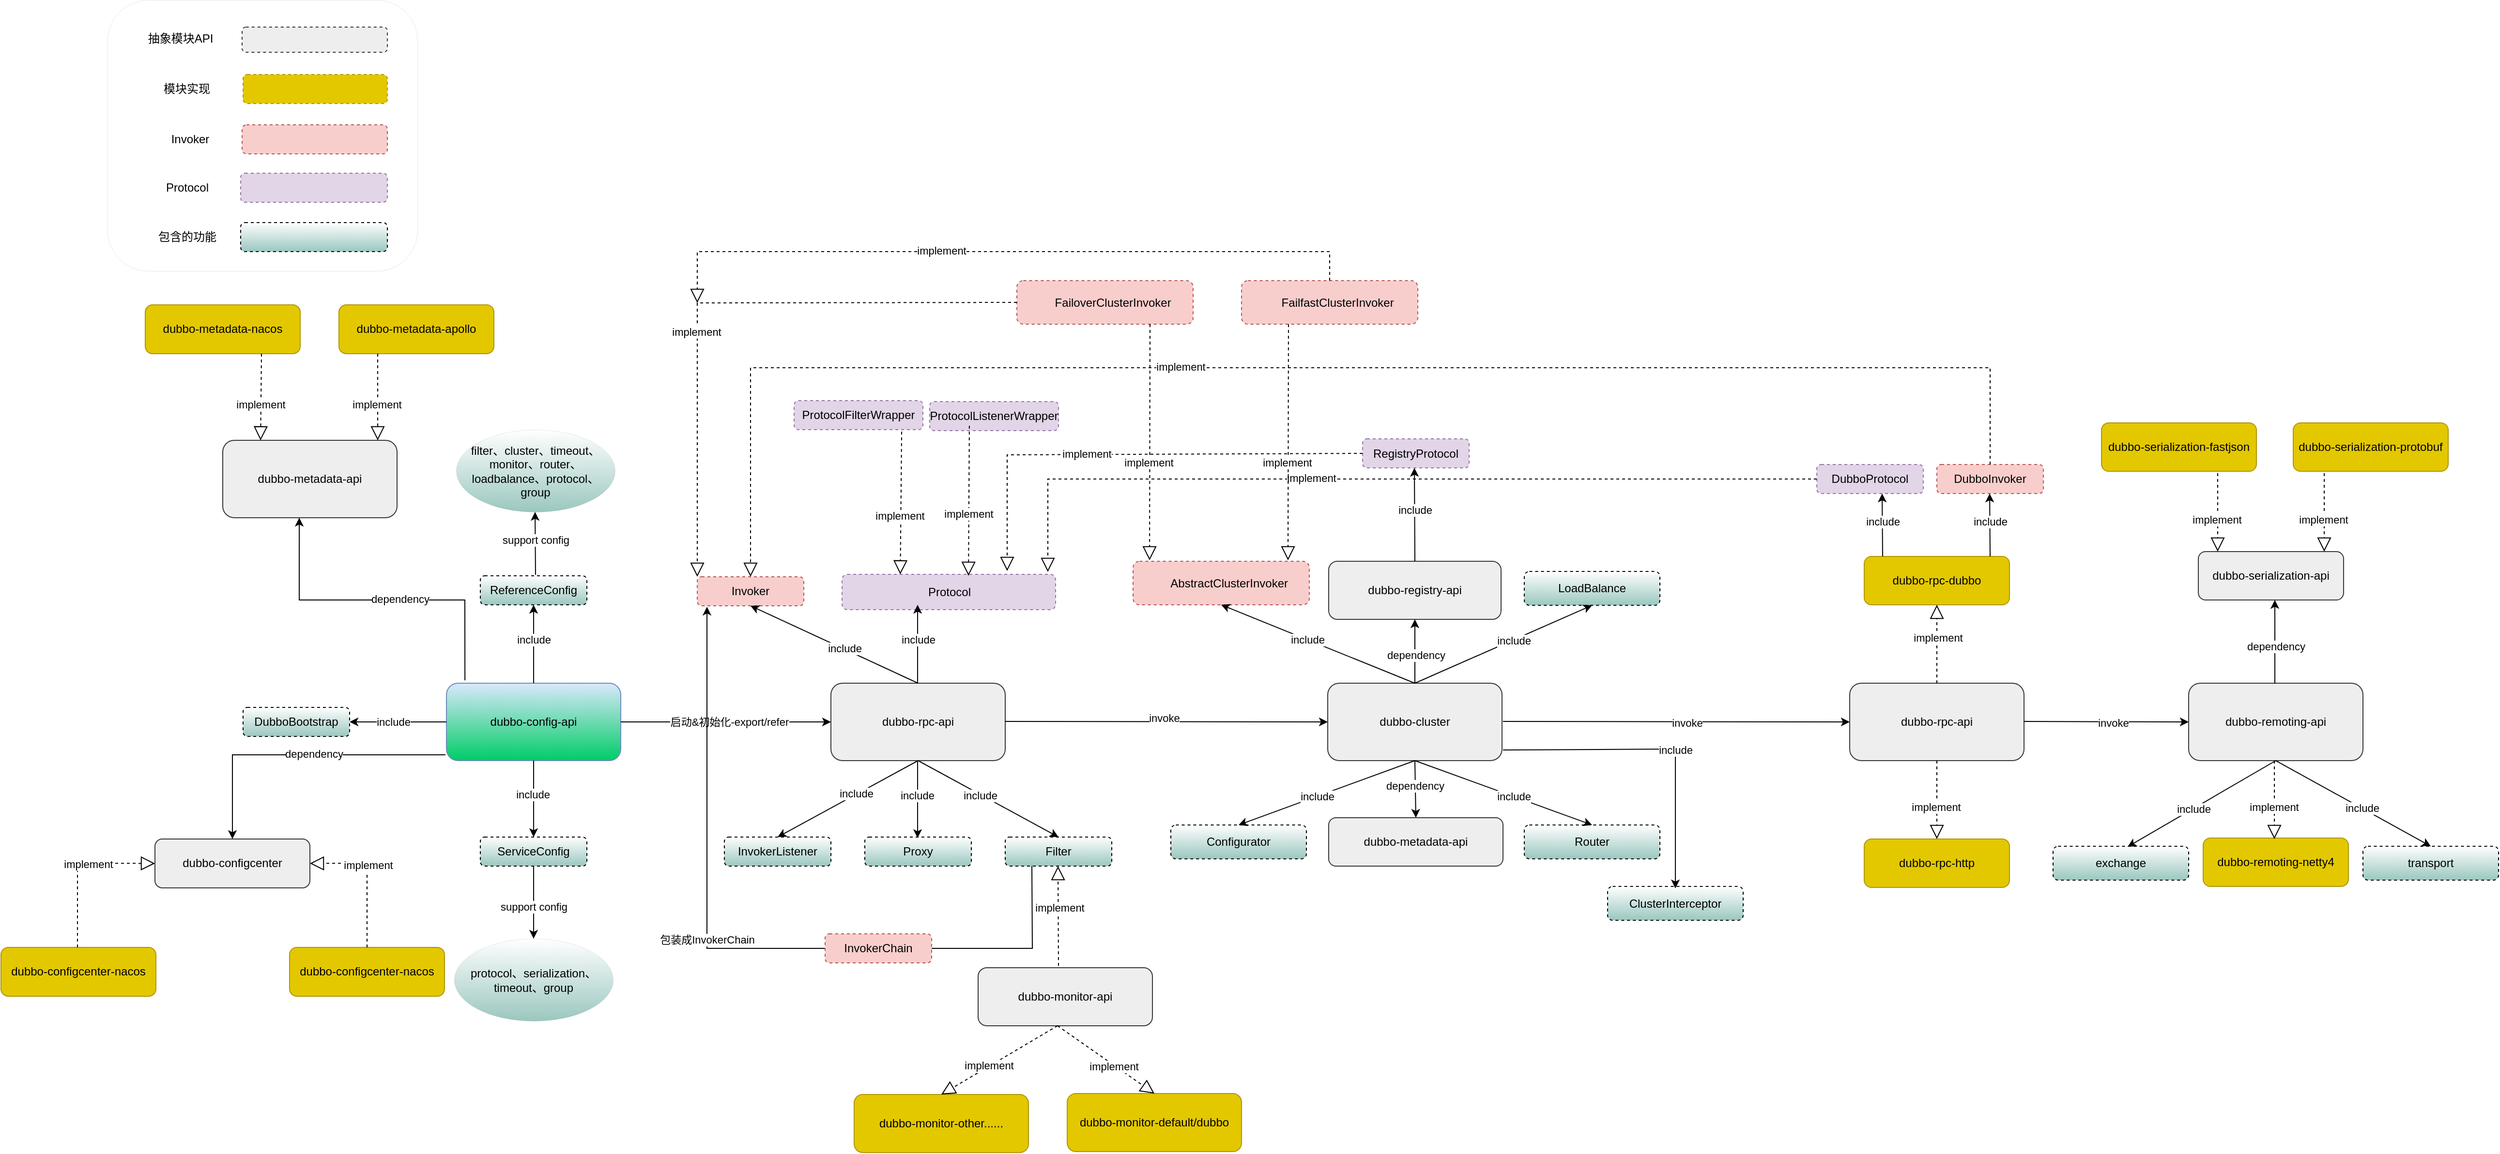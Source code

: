 <mxfile version="20.6.0" type="github">
  <diagram id="ZjGpU4D9dsk0vhYfb42c" name="第 1 页">
    <mxGraphModel dx="2843" dy="1129" grid="1" gridSize="10" guides="1" tooltips="1" connect="1" arrows="1" fold="1" page="1" pageScale="1" pageWidth="827" pageHeight="1169" math="0" shadow="0">
      <root>
        <mxCell id="0" />
        <mxCell id="1" parent="0" />
        <mxCell id="iVxKkr2CtesMYXWZ3AcV-189" value="" style="rounded=1;whiteSpace=wrap;html=1;dashed=1;strokeWidth=0;fillColor=none;strokeColor=default;" vertex="1" parent="1">
          <mxGeometry x="31" y="140" width="320" height="280" as="geometry" />
        </mxCell>
        <mxCell id="iVxKkr2CtesMYXWZ3AcV-1" value="dubbo-cluster" style="rounded=1;whiteSpace=wrap;html=1;fillColor=#eeeeee;strokeColor=#36393d;" vertex="1" parent="1">
          <mxGeometry x="1291" y="846" width="180" height="80" as="geometry" />
        </mxCell>
        <mxCell id="iVxKkr2CtesMYXWZ3AcV-4" value="dubbo-config-api" style="rounded=1;whiteSpace=wrap;html=1;fillColor=#dae8fc;strokeColor=#6c8ebf;gradientColor=#00CC66;" vertex="1" parent="1">
          <mxGeometry x="381" y="846" width="180" height="80" as="geometry" />
        </mxCell>
        <mxCell id="iVxKkr2CtesMYXWZ3AcV-5" value="dubbo-configcenter" style="rounded=1;whiteSpace=wrap;html=1;fillColor=#eeeeee;strokeColor=#36393d;" vertex="1" parent="1">
          <mxGeometry x="80" y="1007" width="160" height="50.5" as="geometry" />
        </mxCell>
        <mxCell id="iVxKkr2CtesMYXWZ3AcV-6" value="dubbo-metadata-api" style="rounded=1;whiteSpace=wrap;html=1;fillColor=#eeeeee;strokeColor=#36393d;" vertex="1" parent="1">
          <mxGeometry x="150" y="595" width="180" height="80" as="geometry" />
        </mxCell>
        <mxCell id="iVxKkr2CtesMYXWZ3AcV-9" value="dubbo-rpc-api" style="rounded=1;whiteSpace=wrap;html=1;fillColor=#eeeeee;strokeColor=#36393d;" vertex="1" parent="1">
          <mxGeometry x="1830" y="846" width="180" height="80" as="geometry" />
        </mxCell>
        <mxCell id="iVxKkr2CtesMYXWZ3AcV-10" value="dubbo-rpc-api" style="rounded=1;whiteSpace=wrap;html=1;fillColor=#eeeeee;strokeColor=#36393d;" vertex="1" parent="1">
          <mxGeometry x="778" y="846" width="180" height="80" as="geometry" />
        </mxCell>
        <mxCell id="iVxKkr2CtesMYXWZ3AcV-15" value="ReferenceConfig" style="rounded=1;whiteSpace=wrap;html=1;dashed=1;gradientColor=#9AC7BF;" vertex="1" parent="1">
          <mxGeometry x="416" y="735" width="110" height="30" as="geometry" />
        </mxCell>
        <mxCell id="iVxKkr2CtesMYXWZ3AcV-19" value="" style="endArrow=classic;html=1;rounded=0;exitX=1;exitY=0.5;exitDx=0;exitDy=0;entryX=0;entryY=0.5;entryDx=0;entryDy=0;" edge="1" parent="1" target="iVxKkr2CtesMYXWZ3AcV-10">
          <mxGeometry width="50" height="50" relative="1" as="geometry">
            <mxPoint x="561" y="886" as="sourcePoint" />
            <mxPoint x="671" y="886" as="targetPoint" />
          </mxGeometry>
        </mxCell>
        <mxCell id="iVxKkr2CtesMYXWZ3AcV-93" value="启动&amp;amp;初始化-export/refer" style="edgeLabel;html=1;align=center;verticalAlign=middle;resizable=0;points=[];" vertex="1" connectable="0" parent="iVxKkr2CtesMYXWZ3AcV-19">
          <mxGeometry x="0.032" relative="1" as="geometry">
            <mxPoint as="offset" />
          </mxGeometry>
        </mxCell>
        <mxCell id="iVxKkr2CtesMYXWZ3AcV-20" value="ServiceConfig" style="rounded=1;whiteSpace=wrap;html=1;dashed=1;gradientColor=#9AC7BF;" vertex="1" parent="1">
          <mxGeometry x="416" y="1005" width="110" height="30" as="geometry" />
        </mxCell>
        <mxCell id="iVxKkr2CtesMYXWZ3AcV-21" value="Protocol" style="rounded=1;whiteSpace=wrap;html=1;dashed=1;fillColor=#e1d5e7;strokeColor=#9673a6;" vertex="1" parent="1">
          <mxGeometry x="789.5" y="733.5" width="220.5" height="36.5" as="geometry" />
        </mxCell>
        <mxCell id="iVxKkr2CtesMYXWZ3AcV-22" value="Proxy" style="rounded=1;whiteSpace=wrap;html=1;dashed=1;gradientColor=#9AC7BF;" vertex="1" parent="1">
          <mxGeometry x="813" y="1005" width="110" height="30" as="geometry" />
        </mxCell>
        <mxCell id="iVxKkr2CtesMYXWZ3AcV-23" value="" style="endArrow=classic;html=1;rounded=0;exitX=1;exitY=0.5;exitDx=0;exitDy=0;entryX=0;entryY=0.5;entryDx=0;entryDy=0;" edge="1" parent="1" target="iVxKkr2CtesMYXWZ3AcV-1">
          <mxGeometry width="50" height="50" relative="1" as="geometry">
            <mxPoint x="958" y="885.5" as="sourcePoint" />
            <mxPoint x="1068" y="885.5" as="targetPoint" />
          </mxGeometry>
        </mxCell>
        <mxCell id="iVxKkr2CtesMYXWZ3AcV-94" value="invoke" style="edgeLabel;html=1;align=center;verticalAlign=middle;resizable=0;points=[];" vertex="1" connectable="0" parent="iVxKkr2CtesMYXWZ3AcV-23">
          <mxGeometry x="-0.015" y="4" relative="1" as="geometry">
            <mxPoint as="offset" />
          </mxGeometry>
        </mxCell>
        <mxCell id="iVxKkr2CtesMYXWZ3AcV-25" value="" style="endArrow=classic;html=1;rounded=0;entryX=0.5;entryY=1;entryDx=0;entryDy=0;exitX=0.5;exitY=0;exitDx=0;exitDy=0;" edge="1" parent="1" source="iVxKkr2CtesMYXWZ3AcV-4" target="iVxKkr2CtesMYXWZ3AcV-15">
          <mxGeometry width="50" height="50" relative="1" as="geometry">
            <mxPoint x="461" y="855" as="sourcePoint" />
            <mxPoint x="511" y="805" as="targetPoint" />
          </mxGeometry>
        </mxCell>
        <mxCell id="iVxKkr2CtesMYXWZ3AcV-26" value="include" style="edgeLabel;html=1;align=center;verticalAlign=middle;resizable=0;points=[];" vertex="1" connectable="0" parent="iVxKkr2CtesMYXWZ3AcV-25">
          <mxGeometry x="0.111" relative="1" as="geometry">
            <mxPoint as="offset" />
          </mxGeometry>
        </mxCell>
        <mxCell id="iVxKkr2CtesMYXWZ3AcV-27" value="" style="endArrow=classic;html=1;rounded=0;exitX=0.5;exitY=1;exitDx=0;exitDy=0;entryX=0.5;entryY=0;entryDx=0;entryDy=0;" edge="1" parent="1" source="iVxKkr2CtesMYXWZ3AcV-4" target="iVxKkr2CtesMYXWZ3AcV-20">
          <mxGeometry width="50" height="50" relative="1" as="geometry">
            <mxPoint x="431" y="1055" as="sourcePoint" />
            <mxPoint x="481" y="1005" as="targetPoint" />
          </mxGeometry>
        </mxCell>
        <mxCell id="iVxKkr2CtesMYXWZ3AcV-28" value="include" style="edgeLabel;html=1;align=center;verticalAlign=middle;resizable=0;points=[];" vertex="1" connectable="0" parent="iVxKkr2CtesMYXWZ3AcV-27">
          <mxGeometry x="-0.114" y="-1" relative="1" as="geometry">
            <mxPoint as="offset" />
          </mxGeometry>
        </mxCell>
        <mxCell id="iVxKkr2CtesMYXWZ3AcV-29" value="DubboBootstrap" style="rounded=1;whiteSpace=wrap;html=1;dashed=1;gradientColor=#9AC7BF;" vertex="1" parent="1">
          <mxGeometry x="171" y="871" width="110" height="30" as="geometry" />
        </mxCell>
        <mxCell id="iVxKkr2CtesMYXWZ3AcV-30" value="" style="endArrow=classic;html=1;rounded=0;entryX=1;entryY=0.5;entryDx=0;entryDy=0;exitX=0;exitY=0.5;exitDx=0;exitDy=0;" edge="1" parent="1" source="iVxKkr2CtesMYXWZ3AcV-4" target="iVxKkr2CtesMYXWZ3AcV-29">
          <mxGeometry width="50" height="50" relative="1" as="geometry">
            <mxPoint x="481" y="856" as="sourcePoint" />
            <mxPoint x="481" y="775" as="targetPoint" />
          </mxGeometry>
        </mxCell>
        <mxCell id="iVxKkr2CtesMYXWZ3AcV-31" value="include" style="edgeLabel;html=1;align=center;verticalAlign=middle;resizable=0;points=[];" vertex="1" connectable="0" parent="iVxKkr2CtesMYXWZ3AcV-30">
          <mxGeometry x="0.111" relative="1" as="geometry">
            <mxPoint as="offset" />
          </mxGeometry>
        </mxCell>
        <mxCell id="iVxKkr2CtesMYXWZ3AcV-32" value="" style="endArrow=classic;html=1;rounded=0;entryX=0.5;entryY=1;entryDx=0;entryDy=0;exitX=0.5;exitY=0;exitDx=0;exitDy=0;" edge="1" parent="1">
          <mxGeometry width="50" height="50" relative="1" as="geometry">
            <mxPoint x="867.5" y="846" as="sourcePoint" />
            <mxPoint x="867.5" y="765" as="targetPoint" />
          </mxGeometry>
        </mxCell>
        <mxCell id="iVxKkr2CtesMYXWZ3AcV-33" value="include" style="edgeLabel;html=1;align=center;verticalAlign=middle;resizable=0;points=[];" vertex="1" connectable="0" parent="iVxKkr2CtesMYXWZ3AcV-32">
          <mxGeometry x="0.111" relative="1" as="geometry">
            <mxPoint as="offset" />
          </mxGeometry>
        </mxCell>
        <mxCell id="iVxKkr2CtesMYXWZ3AcV-34" value="" style="endArrow=classic;html=1;rounded=0;exitX=0.5;exitY=1;exitDx=0;exitDy=0;entryX=0.5;entryY=0;entryDx=0;entryDy=0;" edge="1" parent="1">
          <mxGeometry width="50" height="50" relative="1" as="geometry">
            <mxPoint x="867.5" y="927" as="sourcePoint" />
            <mxPoint x="867.5" y="1006" as="targetPoint" />
          </mxGeometry>
        </mxCell>
        <mxCell id="iVxKkr2CtesMYXWZ3AcV-35" value="include" style="edgeLabel;html=1;align=center;verticalAlign=middle;resizable=0;points=[];" vertex="1" connectable="0" parent="iVxKkr2CtesMYXWZ3AcV-34">
          <mxGeometry x="-0.114" y="-1" relative="1" as="geometry">
            <mxPoint as="offset" />
          </mxGeometry>
        </mxCell>
        <mxCell id="iVxKkr2CtesMYXWZ3AcV-36" value="InvokerListener" style="rounded=1;whiteSpace=wrap;html=1;dashed=1;gradientColor=#9AC7BF;" vertex="1" parent="1">
          <mxGeometry x="668" y="1005" width="110" height="30" as="geometry" />
        </mxCell>
        <mxCell id="iVxKkr2CtesMYXWZ3AcV-37" value="" style="endArrow=classic;html=1;rounded=0;entryX=0.5;entryY=0;entryDx=0;entryDy=0;exitX=0.5;exitY=1;exitDx=0;exitDy=0;" edge="1" parent="1" source="iVxKkr2CtesMYXWZ3AcV-10" target="iVxKkr2CtesMYXWZ3AcV-36">
          <mxGeometry width="50" height="50" relative="1" as="geometry">
            <mxPoint x="860" y="930" as="sourcePoint" />
            <mxPoint x="877.5" y="1016" as="targetPoint" />
          </mxGeometry>
        </mxCell>
        <mxCell id="iVxKkr2CtesMYXWZ3AcV-38" value="include" style="edgeLabel;html=1;align=center;verticalAlign=middle;resizable=0;points=[];" vertex="1" connectable="0" parent="iVxKkr2CtesMYXWZ3AcV-37">
          <mxGeometry x="-0.114" y="-1" relative="1" as="geometry">
            <mxPoint as="offset" />
          </mxGeometry>
        </mxCell>
        <mxCell id="iVxKkr2CtesMYXWZ3AcV-39" value="Filter" style="rounded=1;whiteSpace=wrap;html=1;dashed=1;gradientColor=#9AC7BF;" vertex="1" parent="1">
          <mxGeometry x="958" y="1005" width="110" height="30" as="geometry" />
        </mxCell>
        <mxCell id="iVxKkr2CtesMYXWZ3AcV-40" value="" style="endArrow=classic;html=1;rounded=0;entryX=0.5;entryY=0;entryDx=0;entryDy=0;exitX=0.5;exitY=1;exitDx=0;exitDy=0;" edge="1" parent="1" source="iVxKkr2CtesMYXWZ3AcV-10" target="iVxKkr2CtesMYXWZ3AcV-39">
          <mxGeometry width="50" height="50" relative="1" as="geometry">
            <mxPoint x="878" y="936" as="sourcePoint" />
            <mxPoint x="733" y="1015" as="targetPoint" />
          </mxGeometry>
        </mxCell>
        <mxCell id="iVxKkr2CtesMYXWZ3AcV-41" value="include" style="edgeLabel;html=1;align=center;verticalAlign=middle;resizable=0;points=[];" vertex="1" connectable="0" parent="iVxKkr2CtesMYXWZ3AcV-40">
          <mxGeometry x="-0.114" y="-1" relative="1" as="geometry">
            <mxPoint as="offset" />
          </mxGeometry>
        </mxCell>
        <mxCell id="iVxKkr2CtesMYXWZ3AcV-42" value="dubbo-registry-api" style="rounded=1;whiteSpace=wrap;html=1;fillColor=#eeeeee;strokeColor=#36393d;" vertex="1" parent="1">
          <mxGeometry x="1292" y="720" width="178" height="60" as="geometry" />
        </mxCell>
        <mxCell id="iVxKkr2CtesMYXWZ3AcV-43" value="" style="endArrow=classic;html=1;rounded=0;entryX=0.5;entryY=1;entryDx=0;entryDy=0;exitX=0.5;exitY=0;exitDx=0;exitDy=0;" edge="1" parent="1" source="iVxKkr2CtesMYXWZ3AcV-1" target="iVxKkr2CtesMYXWZ3AcV-42">
          <mxGeometry width="50" height="50" relative="1" as="geometry">
            <mxPoint x="1380" y="840" as="sourcePoint" />
            <mxPoint x="1245" y="1015" as="targetPoint" />
          </mxGeometry>
        </mxCell>
        <mxCell id="iVxKkr2CtesMYXWZ3AcV-44" value="dependency" style="edgeLabel;html=1;align=center;verticalAlign=middle;resizable=0;points=[];" vertex="1" connectable="0" parent="iVxKkr2CtesMYXWZ3AcV-43">
          <mxGeometry x="-0.114" y="-1" relative="1" as="geometry">
            <mxPoint as="offset" />
          </mxGeometry>
        </mxCell>
        <mxCell id="iVxKkr2CtesMYXWZ3AcV-45" value="dubbo-metadata-api" style="rounded=1;whiteSpace=wrap;html=1;fillColor=#eeeeee;strokeColor=#36393d;" vertex="1" parent="1">
          <mxGeometry x="1292" y="985" width="180" height="50" as="geometry" />
        </mxCell>
        <mxCell id="iVxKkr2CtesMYXWZ3AcV-46" value="" style="endArrow=classic;html=1;rounded=0;entryX=0.5;entryY=0;entryDx=0;entryDy=0;exitX=0.5;exitY=1;exitDx=0;exitDy=0;" edge="1" parent="1" source="iVxKkr2CtesMYXWZ3AcV-1" target="iVxKkr2CtesMYXWZ3AcV-45">
          <mxGeometry width="50" height="50" relative="1" as="geometry">
            <mxPoint x="1382" y="930" as="sourcePoint" />
            <mxPoint x="1390" y="790" as="targetPoint" />
          </mxGeometry>
        </mxCell>
        <mxCell id="iVxKkr2CtesMYXWZ3AcV-47" value="dependency" style="edgeLabel;html=1;align=center;verticalAlign=middle;resizable=0;points=[];" vertex="1" connectable="0" parent="iVxKkr2CtesMYXWZ3AcV-46">
          <mxGeometry x="-0.114" y="-1" relative="1" as="geometry">
            <mxPoint as="offset" />
          </mxGeometry>
        </mxCell>
        <mxCell id="iVxKkr2CtesMYXWZ3AcV-48" value="&amp;nbsp; &amp;nbsp; &amp;nbsp;AbstractClusterInvoker" style="rounded=1;whiteSpace=wrap;html=1;dashed=1;fillColor=#f8cecc;strokeColor=#b85450;" vertex="1" parent="1">
          <mxGeometry x="1090" y="720" width="182" height="45" as="geometry" />
        </mxCell>
        <mxCell id="iVxKkr2CtesMYXWZ3AcV-49" value="" style="endArrow=classic;html=1;rounded=0;entryX=0.5;entryY=1;entryDx=0;entryDy=0;exitX=0.5;exitY=0;exitDx=0;exitDy=0;" edge="1" parent="1" source="iVxKkr2CtesMYXWZ3AcV-1" target="iVxKkr2CtesMYXWZ3AcV-48">
          <mxGeometry width="50" height="50" relative="1" as="geometry">
            <mxPoint x="1382" y="840" as="sourcePoint" />
            <mxPoint x="989.5" y="775" as="targetPoint" />
          </mxGeometry>
        </mxCell>
        <mxCell id="iVxKkr2CtesMYXWZ3AcV-50" value="include" style="edgeLabel;html=1;align=center;verticalAlign=middle;resizable=0;points=[];" vertex="1" connectable="0" parent="iVxKkr2CtesMYXWZ3AcV-49">
          <mxGeometry x="0.111" relative="1" as="geometry">
            <mxPoint as="offset" />
          </mxGeometry>
        </mxCell>
        <mxCell id="iVxKkr2CtesMYXWZ3AcV-51" value="LoadBalance" style="rounded=1;whiteSpace=wrap;html=1;dashed=1;gradientColor=#9AC7BF;" vertex="1" parent="1">
          <mxGeometry x="1494" y="730.5" width="140" height="35" as="geometry" />
        </mxCell>
        <mxCell id="iVxKkr2CtesMYXWZ3AcV-52" value="" style="endArrow=classic;html=1;rounded=0;entryX=0.5;entryY=1;entryDx=0;entryDy=0;exitX=0.5;exitY=0;exitDx=0;exitDy=0;" edge="1" parent="1" source="iVxKkr2CtesMYXWZ3AcV-1" target="iVxKkr2CtesMYXWZ3AcV-51">
          <mxGeometry width="50" height="50" relative="1" as="geometry">
            <mxPoint x="1391" y="856" as="sourcePoint" />
            <mxPoint x="1212" y="775" as="targetPoint" />
          </mxGeometry>
        </mxCell>
        <mxCell id="iVxKkr2CtesMYXWZ3AcV-53" value="include" style="edgeLabel;html=1;align=center;verticalAlign=middle;resizable=0;points=[];" vertex="1" connectable="0" parent="iVxKkr2CtesMYXWZ3AcV-52">
          <mxGeometry x="0.111" relative="1" as="geometry">
            <mxPoint as="offset" />
          </mxGeometry>
        </mxCell>
        <mxCell id="iVxKkr2CtesMYXWZ3AcV-54" value="Router" style="rounded=1;whiteSpace=wrap;html=1;dashed=1;gradientColor=#9AC7BF;" vertex="1" parent="1">
          <mxGeometry x="1494" y="992.5" width="140" height="35" as="geometry" />
        </mxCell>
        <mxCell id="iVxKkr2CtesMYXWZ3AcV-55" value="" style="endArrow=classic;html=1;rounded=0;entryX=0.5;entryY=0;entryDx=0;entryDy=0;exitX=0.5;exitY=1;exitDx=0;exitDy=0;" edge="1" parent="1" source="iVxKkr2CtesMYXWZ3AcV-1" target="iVxKkr2CtesMYXWZ3AcV-54">
          <mxGeometry width="50" height="50" relative="1" as="geometry">
            <mxPoint x="1382" y="930" as="sourcePoint" />
            <mxPoint x="1574" y="775.5" as="targetPoint" />
          </mxGeometry>
        </mxCell>
        <mxCell id="iVxKkr2CtesMYXWZ3AcV-56" value="include" style="edgeLabel;html=1;align=center;verticalAlign=middle;resizable=0;points=[];" vertex="1" connectable="0" parent="iVxKkr2CtesMYXWZ3AcV-55">
          <mxGeometry x="0.111" relative="1" as="geometry">
            <mxPoint as="offset" />
          </mxGeometry>
        </mxCell>
        <mxCell id="iVxKkr2CtesMYXWZ3AcV-57" value="Configurator" style="rounded=1;whiteSpace=wrap;html=1;dashed=1;gradientColor=#9AC7BF;" vertex="1" parent="1">
          <mxGeometry x="1129" y="992.5" width="140" height="35" as="geometry" />
        </mxCell>
        <mxCell id="iVxKkr2CtesMYXWZ3AcV-58" value="" style="endArrow=classic;html=1;rounded=0;entryX=0.5;entryY=0;entryDx=0;entryDy=0;exitX=0.5;exitY=1;exitDx=0;exitDy=0;" edge="1" parent="1" source="iVxKkr2CtesMYXWZ3AcV-1" target="iVxKkr2CtesMYXWZ3AcV-57">
          <mxGeometry width="50" height="50" relative="1" as="geometry">
            <mxPoint x="1391" y="936" as="sourcePoint" />
            <mxPoint x="1574" y="1002.5" as="targetPoint" />
          </mxGeometry>
        </mxCell>
        <mxCell id="iVxKkr2CtesMYXWZ3AcV-59" value="include" style="edgeLabel;html=1;align=center;verticalAlign=middle;resizable=0;points=[];" vertex="1" connectable="0" parent="iVxKkr2CtesMYXWZ3AcV-58">
          <mxGeometry x="0.111" relative="1" as="geometry">
            <mxPoint as="offset" />
          </mxGeometry>
        </mxCell>
        <mxCell id="iVxKkr2CtesMYXWZ3AcV-60" value="ClusterInterceptor" style="rounded=1;whiteSpace=wrap;html=1;dashed=1;gradientColor=#9AC7BF;" vertex="1" parent="1">
          <mxGeometry x="1580" y="1056" width="140" height="35" as="geometry" />
        </mxCell>
        <mxCell id="iVxKkr2CtesMYXWZ3AcV-61" value="" style="endArrow=classic;html=1;rounded=0;exitX=1.006;exitY=0.888;exitDx=0;exitDy=0;exitPerimeter=0;" edge="1" parent="1">
          <mxGeometry width="50" height="50" relative="1" as="geometry">
            <mxPoint x="1472.08" y="915.04" as="sourcePoint" />
            <mxPoint x="1650" y="1058" as="targetPoint" />
            <Array as="points">
              <mxPoint x="1650" y="914" />
            </Array>
          </mxGeometry>
        </mxCell>
        <mxCell id="iVxKkr2CtesMYXWZ3AcV-62" value="include" style="edgeLabel;html=1;align=center;verticalAlign=middle;resizable=0;points=[];" vertex="1" connectable="0" parent="iVxKkr2CtesMYXWZ3AcV-61">
          <mxGeometry x="0.111" relative="1" as="geometry">
            <mxPoint as="offset" />
          </mxGeometry>
        </mxCell>
        <mxCell id="iVxKkr2CtesMYXWZ3AcV-63" value="" style="endArrow=classic;html=1;rounded=0;exitX=1;exitY=0.5;exitDx=0;exitDy=0;entryX=0;entryY=0.5;entryDx=0;entryDy=0;" edge="1" parent="1" target="iVxKkr2CtesMYXWZ3AcV-9">
          <mxGeometry width="50" height="50" relative="1" as="geometry">
            <mxPoint x="1472" y="885.5" as="sourcePoint" />
            <mxPoint x="1805" y="886" as="targetPoint" />
          </mxGeometry>
        </mxCell>
        <mxCell id="iVxKkr2CtesMYXWZ3AcV-95" value="invoke" style="edgeLabel;html=1;align=center;verticalAlign=middle;resizable=0;points=[];" vertex="1" connectable="0" parent="iVxKkr2CtesMYXWZ3AcV-63">
          <mxGeometry x="0.061" y="-1" relative="1" as="geometry">
            <mxPoint as="offset" />
          </mxGeometry>
        </mxCell>
        <mxCell id="iVxKkr2CtesMYXWZ3AcV-64" value="dubbo-remoting-api" style="rounded=1;whiteSpace=wrap;html=1;fillColor=#eeeeee;strokeColor=#36393d;" vertex="1" parent="1">
          <mxGeometry x="2180" y="846" width="180" height="80" as="geometry" />
        </mxCell>
        <mxCell id="iVxKkr2CtesMYXWZ3AcV-65" value="" style="endArrow=classic;html=1;rounded=0;exitX=0.5;exitY=0;exitDx=0;exitDy=0;" edge="1" parent="1">
          <mxGeometry width="50" height="50" relative="1" as="geometry">
            <mxPoint x="2269" y="846" as="sourcePoint" />
            <mxPoint x="2269" y="760" as="targetPoint" />
          </mxGeometry>
        </mxCell>
        <mxCell id="iVxKkr2CtesMYXWZ3AcV-66" value="dependency" style="edgeLabel;html=1;align=center;verticalAlign=middle;resizable=0;points=[];" vertex="1" connectable="0" parent="iVxKkr2CtesMYXWZ3AcV-65">
          <mxGeometry x="-0.114" y="-1" relative="1" as="geometry">
            <mxPoint as="offset" />
          </mxGeometry>
        </mxCell>
        <mxCell id="iVxKkr2CtesMYXWZ3AcV-67" value="" style="endArrow=classic;html=1;rounded=0;exitX=1;exitY=0.5;exitDx=0;exitDy=0;entryX=0;entryY=0.5;entryDx=0;entryDy=0;" edge="1" parent="1" target="iVxKkr2CtesMYXWZ3AcV-64">
          <mxGeometry width="50" height="50" relative="1" as="geometry">
            <mxPoint x="2010" y="885.5" as="sourcePoint" />
            <mxPoint x="2368" y="886" as="targetPoint" />
          </mxGeometry>
        </mxCell>
        <mxCell id="iVxKkr2CtesMYXWZ3AcV-96" value="invoke" style="edgeLabel;html=1;align=center;verticalAlign=middle;resizable=0;points=[];" vertex="1" connectable="0" parent="iVxKkr2CtesMYXWZ3AcV-67">
          <mxGeometry x="0.082" y="-1" relative="1" as="geometry">
            <mxPoint as="offset" />
          </mxGeometry>
        </mxCell>
        <mxCell id="iVxKkr2CtesMYXWZ3AcV-68" value="dubbo-rpc-dubbo" style="rounded=1;whiteSpace=wrap;html=1;fillColor=#e3c800;fontColor=#000000;strokeColor=#B09500;" vertex="1" parent="1">
          <mxGeometry x="1845" y="715" width="150" height="50" as="geometry" />
        </mxCell>
        <mxCell id="iVxKkr2CtesMYXWZ3AcV-69" value="dubbo-rpc-http" style="rounded=1;whiteSpace=wrap;html=1;fillColor=#e3c800;fontColor=#000000;strokeColor=#B09500;" vertex="1" parent="1">
          <mxGeometry x="1845" y="1007" width="150" height="50" as="geometry" />
        </mxCell>
        <mxCell id="iVxKkr2CtesMYXWZ3AcV-71" value="" style="endArrow=block;dashed=1;endFill=0;endSize=12;html=1;rounded=0;entryX=0.5;entryY=1;entryDx=0;entryDy=0;exitX=0.5;exitY=0;exitDx=0;exitDy=0;" edge="1" parent="1" source="iVxKkr2CtesMYXWZ3AcV-9" target="iVxKkr2CtesMYXWZ3AcV-68">
          <mxGeometry width="160" relative="1" as="geometry">
            <mxPoint x="1920" y="840" as="sourcePoint" />
            <mxPoint x="2080" y="840" as="targetPoint" />
          </mxGeometry>
        </mxCell>
        <mxCell id="iVxKkr2CtesMYXWZ3AcV-72" value="implement" style="edgeLabel;html=1;align=center;verticalAlign=middle;resizable=0;points=[];" vertex="1" connectable="0" parent="iVxKkr2CtesMYXWZ3AcV-71">
          <mxGeometry x="0.173" y="-1" relative="1" as="geometry">
            <mxPoint as="offset" />
          </mxGeometry>
        </mxCell>
        <mxCell id="iVxKkr2CtesMYXWZ3AcV-73" value="" style="endArrow=block;dashed=1;endFill=0;endSize=12;html=1;rounded=0;entryX=0.5;entryY=0;entryDx=0;entryDy=0;exitX=0.5;exitY=1;exitDx=0;exitDy=0;" edge="1" parent="1" source="iVxKkr2CtesMYXWZ3AcV-9" target="iVxKkr2CtesMYXWZ3AcV-69">
          <mxGeometry width="160" relative="1" as="geometry">
            <mxPoint x="1920" y="930" as="sourcePoint" />
            <mxPoint x="1930" y="775" as="targetPoint" />
          </mxGeometry>
        </mxCell>
        <mxCell id="iVxKkr2CtesMYXWZ3AcV-74" value="implement" style="edgeLabel;html=1;align=center;verticalAlign=middle;resizable=0;points=[];" vertex="1" connectable="0" parent="iVxKkr2CtesMYXWZ3AcV-73">
          <mxGeometry x="0.173" y="-1" relative="1" as="geometry">
            <mxPoint as="offset" />
          </mxGeometry>
        </mxCell>
        <mxCell id="iVxKkr2CtesMYXWZ3AcV-76" value="dubbo-remoting-netty4" style="rounded=1;whiteSpace=wrap;html=1;fillColor=#e3c800;fontColor=#000000;strokeColor=#B09500;" vertex="1" parent="1">
          <mxGeometry x="2195" y="1006" width="150" height="50" as="geometry" />
        </mxCell>
        <mxCell id="iVxKkr2CtesMYXWZ3AcV-77" value="" style="endArrow=block;dashed=1;endFill=0;endSize=12;html=1;rounded=0;entryX=0.5;entryY=0;entryDx=0;entryDy=0;exitX=0.5;exitY=1;exitDx=0;exitDy=0;" edge="1" parent="1">
          <mxGeometry width="160" relative="1" as="geometry">
            <mxPoint x="2268.5" y="926" as="sourcePoint" />
            <mxPoint x="2268.5" y="1007" as="targetPoint" />
          </mxGeometry>
        </mxCell>
        <mxCell id="iVxKkr2CtesMYXWZ3AcV-78" value="implement" style="edgeLabel;html=1;align=center;verticalAlign=middle;resizable=0;points=[];" vertex="1" connectable="0" parent="iVxKkr2CtesMYXWZ3AcV-77">
          <mxGeometry x="0.173" y="-1" relative="1" as="geometry">
            <mxPoint as="offset" />
          </mxGeometry>
        </mxCell>
        <mxCell id="iVxKkr2CtesMYXWZ3AcV-79" value="dubbo-serialization-api" style="rounded=1;whiteSpace=wrap;html=1;fillColor=#eeeeee;strokeColor=#36393d;" vertex="1" parent="1">
          <mxGeometry x="2190" y="710" width="150" height="50" as="geometry" />
        </mxCell>
        <mxCell id="iVxKkr2CtesMYXWZ3AcV-81" value="exchange" style="rounded=1;whiteSpace=wrap;html=1;dashed=1;gradientColor=#9AC7BF;" vertex="1" parent="1">
          <mxGeometry x="2040" y="1014.5" width="140" height="35" as="geometry" />
        </mxCell>
        <mxCell id="iVxKkr2CtesMYXWZ3AcV-82" value="" style="endArrow=classic;html=1;rounded=0;entryX=0.55;entryY=0.014;entryDx=0;entryDy=0;exitX=0.5;exitY=1;exitDx=0;exitDy=0;entryPerimeter=0;" edge="1" parent="1" source="iVxKkr2CtesMYXWZ3AcV-64" target="iVxKkr2CtesMYXWZ3AcV-81">
          <mxGeometry width="50" height="50" relative="1" as="geometry">
            <mxPoint x="1391" y="936" as="sourcePoint" />
            <mxPoint x="1574" y="1002.5" as="targetPoint" />
          </mxGeometry>
        </mxCell>
        <mxCell id="iVxKkr2CtesMYXWZ3AcV-83" value="include" style="edgeLabel;html=1;align=center;verticalAlign=middle;resizable=0;points=[];" vertex="1" connectable="0" parent="iVxKkr2CtesMYXWZ3AcV-82">
          <mxGeometry x="0.111" relative="1" as="geometry">
            <mxPoint as="offset" />
          </mxGeometry>
        </mxCell>
        <mxCell id="iVxKkr2CtesMYXWZ3AcV-84" value="transport" style="rounded=1;whiteSpace=wrap;html=1;dashed=1;gradientColor=#9AC7BF;" vertex="1" parent="1">
          <mxGeometry x="2360" y="1014.5" width="140" height="35" as="geometry" />
        </mxCell>
        <mxCell id="iVxKkr2CtesMYXWZ3AcV-85" value="" style="endArrow=classic;html=1;rounded=0;entryX=0.5;entryY=0;entryDx=0;entryDy=0;exitX=0.5;exitY=1;exitDx=0;exitDy=0;" edge="1" parent="1" source="iVxKkr2CtesMYXWZ3AcV-64" target="iVxKkr2CtesMYXWZ3AcV-84">
          <mxGeometry width="50" height="50" relative="1" as="geometry">
            <mxPoint x="2280" y="936" as="sourcePoint" />
            <mxPoint x="2127" y="1024.99" as="targetPoint" />
          </mxGeometry>
        </mxCell>
        <mxCell id="iVxKkr2CtesMYXWZ3AcV-86" value="include" style="edgeLabel;html=1;align=center;verticalAlign=middle;resizable=0;points=[];" vertex="1" connectable="0" parent="iVxKkr2CtesMYXWZ3AcV-85">
          <mxGeometry x="0.111" relative="1" as="geometry">
            <mxPoint as="offset" />
          </mxGeometry>
        </mxCell>
        <mxCell id="iVxKkr2CtesMYXWZ3AcV-87" value="filter、cluster、timeout、monitor、router、loadbalance、protocol、group" style="ellipse;whiteSpace=wrap;html=1;strokeWidth=0;gradientColor=#9AC7BF;" vertex="1" parent="1">
          <mxGeometry x="391" y="584" width="164" height="85" as="geometry" />
        </mxCell>
        <mxCell id="iVxKkr2CtesMYXWZ3AcV-88" value="protocol、serialization、timeout、group" style="ellipse;whiteSpace=wrap;html=1;strokeWidth=0;gradientColor=#9AC7BF;" vertex="1" parent="1">
          <mxGeometry x="389" y="1110" width="164" height="85" as="geometry" />
        </mxCell>
        <mxCell id="iVxKkr2CtesMYXWZ3AcV-89" value="" style="endArrow=classic;html=1;rounded=0;entryX=0.5;entryY=1;entryDx=0;entryDy=0;" edge="1" parent="1">
          <mxGeometry width="50" height="50" relative="1" as="geometry">
            <mxPoint x="473" y="734" as="sourcePoint" />
            <mxPoint x="472.5" y="669" as="targetPoint" />
          </mxGeometry>
        </mxCell>
        <mxCell id="iVxKkr2CtesMYXWZ3AcV-90" value="support config" style="edgeLabel;html=1;align=center;verticalAlign=middle;resizable=0;points=[];" vertex="1" connectable="0" parent="iVxKkr2CtesMYXWZ3AcV-89">
          <mxGeometry x="0.111" relative="1" as="geometry">
            <mxPoint as="offset" />
          </mxGeometry>
        </mxCell>
        <mxCell id="iVxKkr2CtesMYXWZ3AcV-91" value="" style="endArrow=classic;html=1;rounded=0;entryX=0.5;entryY=0;entryDx=0;entryDy=0;exitX=0.5;exitY=1;exitDx=0;exitDy=0;" edge="1" parent="1" source="iVxKkr2CtesMYXWZ3AcV-20" target="iVxKkr2CtesMYXWZ3AcV-88">
          <mxGeometry width="50" height="50" relative="1" as="geometry">
            <mxPoint x="540.5" y="1085" as="sourcePoint" />
            <mxPoint x="540" y="1020" as="targetPoint" />
          </mxGeometry>
        </mxCell>
        <mxCell id="iVxKkr2CtesMYXWZ3AcV-92" value="support config" style="edgeLabel;html=1;align=center;verticalAlign=middle;resizable=0;points=[];" vertex="1" connectable="0" parent="iVxKkr2CtesMYXWZ3AcV-91">
          <mxGeometry x="0.111" relative="1" as="geometry">
            <mxPoint as="offset" />
          </mxGeometry>
        </mxCell>
        <mxCell id="iVxKkr2CtesMYXWZ3AcV-97" value="dubbo-monitor-api" style="rounded=1;whiteSpace=wrap;html=1;fillColor=#eeeeee;strokeColor=#36393d;" vertex="1" parent="1">
          <mxGeometry x="930" y="1140" width="180" height="60" as="geometry" />
        </mxCell>
        <mxCell id="iVxKkr2CtesMYXWZ3AcV-100" value="dubbo-monitor-default/dubbo" style="rounded=1;whiteSpace=wrap;html=1;fillColor=#e3c800;fontColor=#000000;strokeColor=#B09500;" vertex="1" parent="1">
          <mxGeometry x="1022" y="1270" width="180" height="60" as="geometry" />
        </mxCell>
        <mxCell id="iVxKkr2CtesMYXWZ3AcV-103" value="dubbo-monitor-other......" style="rounded=1;whiteSpace=wrap;html=1;fillColor=#e3c800;fontColor=#000000;strokeColor=#B09500;" vertex="1" parent="1">
          <mxGeometry x="802" y="1271" width="180" height="60" as="geometry" />
        </mxCell>
        <mxCell id="iVxKkr2CtesMYXWZ3AcV-106" value="RegistryProtocol" style="rounded=1;whiteSpace=wrap;html=1;dashed=1;fillColor=#e1d5e7;strokeColor=#9673a6;" vertex="1" parent="1">
          <mxGeometry x="1327" y="593.5" width="110" height="30" as="geometry" />
        </mxCell>
        <mxCell id="iVxKkr2CtesMYXWZ3AcV-107" value="DubboProtocol" style="rounded=1;whiteSpace=wrap;html=1;dashed=1;fillColor=#e1d5e7;strokeColor=#9673a6;" vertex="1" parent="1">
          <mxGeometry x="1796" y="620" width="110" height="30" as="geometry" />
        </mxCell>
        <mxCell id="iVxKkr2CtesMYXWZ3AcV-108" value="ProtocolFilterWrapper" style="rounded=1;whiteSpace=wrap;html=1;dashed=1;fillColor=#e1d5e7;strokeColor=#9673a6;" vertex="1" parent="1">
          <mxGeometry x="740" y="554" width="133" height="30" as="geometry" />
        </mxCell>
        <mxCell id="iVxKkr2CtesMYXWZ3AcV-109" value="ProtocolListenerWrapper" style="rounded=1;whiteSpace=wrap;html=1;dashed=1;fillColor=#e1d5e7;strokeColor=#9673a6;" vertex="1" parent="1">
          <mxGeometry x="880" y="555" width="133" height="30" as="geometry" />
        </mxCell>
        <mxCell id="iVxKkr2CtesMYXWZ3AcV-110" value="Invoker" style="rounded=1;whiteSpace=wrap;html=1;dashed=1;fillColor=#f8cecc;strokeColor=#b85450;" vertex="1" parent="1">
          <mxGeometry x="640" y="736" width="110" height="30" as="geometry" />
        </mxCell>
        <mxCell id="iVxKkr2CtesMYXWZ3AcV-111" value="" style="endArrow=classic;html=1;rounded=0;entryX=0.5;entryY=1;entryDx=0;entryDy=0;exitX=0.5;exitY=0;exitDx=0;exitDy=0;" edge="1" parent="1" source="iVxKkr2CtesMYXWZ3AcV-10" target="iVxKkr2CtesMYXWZ3AcV-110">
          <mxGeometry width="50" height="50" relative="1" as="geometry">
            <mxPoint x="878" y="936" as="sourcePoint" />
            <mxPoint x="733" y="1015" as="targetPoint" />
          </mxGeometry>
        </mxCell>
        <mxCell id="iVxKkr2CtesMYXWZ3AcV-112" value="include" style="edgeLabel;html=1;align=center;verticalAlign=middle;resizable=0;points=[];" vertex="1" connectable="0" parent="iVxKkr2CtesMYXWZ3AcV-111">
          <mxGeometry x="-0.114" y="-1" relative="1" as="geometry">
            <mxPoint as="offset" />
          </mxGeometry>
        </mxCell>
        <mxCell id="iVxKkr2CtesMYXWZ3AcV-114" value="" style="endArrow=block;dashed=1;endFill=0;endSize=12;html=1;rounded=0;entryX=0.5;entryY=1;entryDx=0;entryDy=0;exitX=0.461;exitY=-0.033;exitDx=0;exitDy=0;exitPerimeter=0;" edge="1" parent="1" source="iVxKkr2CtesMYXWZ3AcV-97">
          <mxGeometry width="160" relative="1" as="geometry">
            <mxPoint x="1012.5" y="1116" as="sourcePoint" />
            <mxPoint x="1012.5" y="1035" as="targetPoint" />
          </mxGeometry>
        </mxCell>
        <mxCell id="iVxKkr2CtesMYXWZ3AcV-115" value="implement" style="edgeLabel;html=1;align=center;verticalAlign=middle;resizable=0;points=[];" vertex="1" connectable="0" parent="iVxKkr2CtesMYXWZ3AcV-114">
          <mxGeometry x="0.173" y="-1" relative="1" as="geometry">
            <mxPoint as="offset" />
          </mxGeometry>
        </mxCell>
        <mxCell id="iVxKkr2CtesMYXWZ3AcV-116" value="" style="endArrow=block;dashed=1;endFill=0;endSize=12;html=1;rounded=0;entryX=0.5;entryY=0;entryDx=0;entryDy=0;exitX=0.5;exitY=1;exitDx=0;exitDy=0;" edge="1" parent="1" target="iVxKkr2CtesMYXWZ3AcV-103">
          <mxGeometry width="160" relative="1" as="geometry">
            <mxPoint x="1012" y="1200" as="sourcePoint" />
            <mxPoint x="901" y="1240" as="targetPoint" />
          </mxGeometry>
        </mxCell>
        <mxCell id="iVxKkr2CtesMYXWZ3AcV-117" value="implement" style="edgeLabel;html=1;align=center;verticalAlign=middle;resizable=0;points=[];" vertex="1" connectable="0" parent="iVxKkr2CtesMYXWZ3AcV-116">
          <mxGeometry x="0.173" y="-1" relative="1" as="geometry">
            <mxPoint as="offset" />
          </mxGeometry>
        </mxCell>
        <mxCell id="iVxKkr2CtesMYXWZ3AcV-118" value="" style="endArrow=block;dashed=1;endFill=0;endSize=12;html=1;rounded=0;entryX=0.5;entryY=0;entryDx=0;entryDy=0;exitX=0.5;exitY=1;exitDx=0;exitDy=0;" edge="1" parent="1" target="iVxKkr2CtesMYXWZ3AcV-100">
          <mxGeometry width="160" relative="1" as="geometry">
            <mxPoint x="1012" y="1200" as="sourcePoint" />
            <mxPoint x="902" y="1281" as="targetPoint" />
          </mxGeometry>
        </mxCell>
        <mxCell id="iVxKkr2CtesMYXWZ3AcV-119" value="implement" style="edgeLabel;html=1;align=center;verticalAlign=middle;resizable=0;points=[];" vertex="1" connectable="0" parent="iVxKkr2CtesMYXWZ3AcV-118">
          <mxGeometry x="0.173" y="-1" relative="1" as="geometry">
            <mxPoint as="offset" />
          </mxGeometry>
        </mxCell>
        <mxCell id="iVxKkr2CtesMYXWZ3AcV-122" value="" style="endArrow=block;dashed=1;endFill=0;endSize=12;html=1;rounded=0;exitX=0;exitY=0.5;exitDx=0;exitDy=0;" edge="1" parent="1" source="iVxKkr2CtesMYXWZ3AcV-107">
          <mxGeometry width="160" relative="1" as="geometry">
            <mxPoint x="1002" y="658" as="sourcePoint" />
            <mxPoint x="1002" y="731" as="targetPoint" />
            <Array as="points">
              <mxPoint x="1002" y="635" />
            </Array>
          </mxGeometry>
        </mxCell>
        <mxCell id="iVxKkr2CtesMYXWZ3AcV-123" value="implement" style="edgeLabel;html=1;align=center;verticalAlign=middle;resizable=0;points=[];" vertex="1" connectable="0" parent="iVxKkr2CtesMYXWZ3AcV-122">
          <mxGeometry x="0.173" y="-1" relative="1" as="geometry">
            <mxPoint as="offset" />
          </mxGeometry>
        </mxCell>
        <mxCell id="iVxKkr2CtesMYXWZ3AcV-124" value="" style="endArrow=block;dashed=1;endFill=0;endSize=12;html=1;rounded=0;exitX=0;exitY=0.5;exitDx=0;exitDy=0;" edge="1" parent="1" source="iVxKkr2CtesMYXWZ3AcV-106">
          <mxGeometry width="160" relative="1" as="geometry">
            <mxPoint x="1327" y="627" as="sourcePoint" />
            <mxPoint x="960" y="730" as="targetPoint" />
            <Array as="points">
              <mxPoint x="960" y="610" />
            </Array>
          </mxGeometry>
        </mxCell>
        <mxCell id="iVxKkr2CtesMYXWZ3AcV-125" value="implement" style="edgeLabel;html=1;align=center;verticalAlign=middle;resizable=0;points=[];" vertex="1" connectable="0" parent="iVxKkr2CtesMYXWZ3AcV-124">
          <mxGeometry x="0.173" y="-1" relative="1" as="geometry">
            <mxPoint as="offset" />
          </mxGeometry>
        </mxCell>
        <mxCell id="iVxKkr2CtesMYXWZ3AcV-126" value="" style="endArrow=block;dashed=1;endFill=0;endSize=12;html=1;rounded=0;exitX=0.308;exitY=1;exitDx=0;exitDy=0;entryX=0.592;entryY=0.178;entryDx=0;entryDy=0;entryPerimeter=0;exitPerimeter=0;" edge="1" parent="1">
          <mxGeometry width="160" relative="1" as="geometry">
            <mxPoint x="920.964" y="580" as="sourcePoint" />
            <mxPoint x="920.036" y="734.997" as="targetPoint" />
          </mxGeometry>
        </mxCell>
        <mxCell id="iVxKkr2CtesMYXWZ3AcV-127" value="implement" style="edgeLabel;html=1;align=center;verticalAlign=middle;resizable=0;points=[];" vertex="1" connectable="0" parent="iVxKkr2CtesMYXWZ3AcV-126">
          <mxGeometry x="0.173" y="-1" relative="1" as="geometry">
            <mxPoint as="offset" />
          </mxGeometry>
        </mxCell>
        <mxCell id="iVxKkr2CtesMYXWZ3AcV-128" value="" style="endArrow=block;dashed=1;endFill=0;endSize=12;html=1;rounded=0;exitX=0.835;exitY=1.067;exitDx=0;exitDy=0;entryX=0.25;entryY=0;entryDx=0;entryDy=0;exitPerimeter=0;" edge="1" parent="1" source="iVxKkr2CtesMYXWZ3AcV-108">
          <mxGeometry width="160" relative="1" as="geometry">
            <mxPoint x="793.5" y="584" as="sourcePoint" />
            <mxPoint x="849.625" y="733.5" as="targetPoint" />
          </mxGeometry>
        </mxCell>
        <mxCell id="iVxKkr2CtesMYXWZ3AcV-129" value="implement" style="edgeLabel;html=1;align=center;verticalAlign=middle;resizable=0;points=[];" vertex="1" connectable="0" parent="iVxKkr2CtesMYXWZ3AcV-128">
          <mxGeometry x="0.173" y="-1" relative="1" as="geometry">
            <mxPoint as="offset" />
          </mxGeometry>
        </mxCell>
        <mxCell id="iVxKkr2CtesMYXWZ3AcV-131" value="DubboInvoker" style="rounded=1;whiteSpace=wrap;html=1;dashed=1;fillColor=#f8cecc;strokeColor=#b85450;" vertex="1" parent="1">
          <mxGeometry x="1920" y="620" width="110" height="30" as="geometry" />
        </mxCell>
        <mxCell id="iVxKkr2CtesMYXWZ3AcV-132" value="" style="endArrow=classic;html=1;rounded=0;entryX=0.5;entryY=1;entryDx=0;entryDy=0;exitX=0.5;exitY=0;exitDx=0;exitDy=0;" edge="1" parent="1">
          <mxGeometry width="50" height="50" relative="1" as="geometry">
            <mxPoint x="1975" y="715" as="sourcePoint" />
            <mxPoint x="1974.5" y="650" as="targetPoint" />
          </mxGeometry>
        </mxCell>
        <mxCell id="iVxKkr2CtesMYXWZ3AcV-133" value="include" style="edgeLabel;html=1;align=center;verticalAlign=middle;resizable=0;points=[];" vertex="1" connectable="0" parent="iVxKkr2CtesMYXWZ3AcV-132">
          <mxGeometry x="0.111" relative="1" as="geometry">
            <mxPoint as="offset" />
          </mxGeometry>
        </mxCell>
        <mxCell id="iVxKkr2CtesMYXWZ3AcV-134" value="" style="endArrow=classic;html=1;rounded=0;entryX=0.5;entryY=1;entryDx=0;entryDy=0;exitX=0.5;exitY=0;exitDx=0;exitDy=0;" edge="1" parent="1">
          <mxGeometry width="50" height="50" relative="1" as="geometry">
            <mxPoint x="1864" y="715" as="sourcePoint" />
            <mxPoint x="1863.5" y="650" as="targetPoint" />
          </mxGeometry>
        </mxCell>
        <mxCell id="iVxKkr2CtesMYXWZ3AcV-135" value="include" style="edgeLabel;html=1;align=center;verticalAlign=middle;resizable=0;points=[];" vertex="1" connectable="0" parent="iVxKkr2CtesMYXWZ3AcV-134">
          <mxGeometry x="0.111" relative="1" as="geometry">
            <mxPoint as="offset" />
          </mxGeometry>
        </mxCell>
        <mxCell id="iVxKkr2CtesMYXWZ3AcV-138" value="" style="endArrow=classic;html=1;rounded=0;entryX=0.5;entryY=1;entryDx=0;entryDy=0;exitX=0.5;exitY=0;exitDx=0;exitDy=0;" edge="1" parent="1" source="iVxKkr2CtesMYXWZ3AcV-42">
          <mxGeometry width="50" height="50" relative="1" as="geometry">
            <mxPoint x="1381" y="688.5" as="sourcePoint" />
            <mxPoint x="1380.5" y="623.5" as="targetPoint" />
          </mxGeometry>
        </mxCell>
        <mxCell id="iVxKkr2CtesMYXWZ3AcV-139" value="include" style="edgeLabel;html=1;align=center;verticalAlign=middle;resizable=0;points=[];" vertex="1" connectable="0" parent="iVxKkr2CtesMYXWZ3AcV-138">
          <mxGeometry x="0.111" relative="1" as="geometry">
            <mxPoint as="offset" />
          </mxGeometry>
        </mxCell>
        <mxCell id="iVxKkr2CtesMYXWZ3AcV-140" value="" style="endArrow=block;dashed=1;endFill=0;endSize=12;html=1;rounded=0;exitX=0.5;exitY=0;exitDx=0;exitDy=0;entryX=0.5;entryY=0;entryDx=0;entryDy=0;" edge="1" parent="1" source="iVxKkr2CtesMYXWZ3AcV-131" target="iVxKkr2CtesMYXWZ3AcV-110">
          <mxGeometry width="160" relative="1" as="geometry">
            <mxPoint x="1806" y="645" as="sourcePoint" />
            <mxPoint x="1012" y="741" as="targetPoint" />
            <Array as="points">
              <mxPoint x="1975" y="520" />
              <mxPoint x="695" y="520" />
            </Array>
          </mxGeometry>
        </mxCell>
        <mxCell id="iVxKkr2CtesMYXWZ3AcV-141" value="implement" style="edgeLabel;html=1;align=center;verticalAlign=middle;resizable=0;points=[];" vertex="1" connectable="0" parent="iVxKkr2CtesMYXWZ3AcV-140">
          <mxGeometry x="0.173" y="-1" relative="1" as="geometry">
            <mxPoint as="offset" />
          </mxGeometry>
        </mxCell>
        <mxCell id="iVxKkr2CtesMYXWZ3AcV-142" value="dubbo-serialization-fastjson" style="rounded=1;whiteSpace=wrap;html=1;fillColor=#e3c800;fontColor=#000000;strokeColor=#B09500;" vertex="1" parent="1">
          <mxGeometry x="2090" y="577" width="160" height="50" as="geometry" />
        </mxCell>
        <mxCell id="iVxKkr2CtesMYXWZ3AcV-143" value="dubbo-serialization-protobuf" style="rounded=1;whiteSpace=wrap;html=1;fillColor=#e3c800;fontColor=#000000;strokeColor=#B09500;" vertex="1" parent="1">
          <mxGeometry x="2288" y="577" width="160" height="50" as="geometry" />
        </mxCell>
        <mxCell id="iVxKkr2CtesMYXWZ3AcV-144" value="" style="endArrow=block;dashed=1;endFill=0;endSize=12;html=1;rounded=0;entryX=0.5;entryY=0;entryDx=0;entryDy=0;exitX=0.5;exitY=1;exitDx=0;exitDy=0;" edge="1" parent="1">
          <mxGeometry width="160" relative="1" as="geometry">
            <mxPoint x="2210" y="629" as="sourcePoint" />
            <mxPoint x="2210" y="710" as="targetPoint" />
          </mxGeometry>
        </mxCell>
        <mxCell id="iVxKkr2CtesMYXWZ3AcV-145" value="implement" style="edgeLabel;html=1;align=center;verticalAlign=middle;resizable=0;points=[];" vertex="1" connectable="0" parent="iVxKkr2CtesMYXWZ3AcV-144">
          <mxGeometry x="0.173" y="-1" relative="1" as="geometry">
            <mxPoint as="offset" />
          </mxGeometry>
        </mxCell>
        <mxCell id="iVxKkr2CtesMYXWZ3AcV-146" value="" style="endArrow=block;dashed=1;endFill=0;endSize=12;html=1;rounded=0;entryX=0.5;entryY=0;entryDx=0;entryDy=0;exitX=0.5;exitY=1;exitDx=0;exitDy=0;" edge="1" parent="1">
          <mxGeometry width="160" relative="1" as="geometry">
            <mxPoint x="2320" y="629" as="sourcePoint" />
            <mxPoint x="2320" y="710" as="targetPoint" />
          </mxGeometry>
        </mxCell>
        <mxCell id="iVxKkr2CtesMYXWZ3AcV-147" value="implement" style="edgeLabel;html=1;align=center;verticalAlign=middle;resizable=0;points=[];" vertex="1" connectable="0" parent="iVxKkr2CtesMYXWZ3AcV-146">
          <mxGeometry x="0.173" y="-1" relative="1" as="geometry">
            <mxPoint as="offset" />
          </mxGeometry>
        </mxCell>
        <mxCell id="iVxKkr2CtesMYXWZ3AcV-148" value="" style="endArrow=classic;html=1;rounded=0;entryX=0.5;entryY=0;entryDx=0;entryDy=0;" edge="1" parent="1" target="iVxKkr2CtesMYXWZ3AcV-5">
          <mxGeometry width="50" height="50" relative="1" as="geometry">
            <mxPoint x="380" y="920" as="sourcePoint" />
            <mxPoint x="270" y="1000" as="targetPoint" />
            <Array as="points">
              <mxPoint x="160" y="920" />
            </Array>
          </mxGeometry>
        </mxCell>
        <mxCell id="iVxKkr2CtesMYXWZ3AcV-149" value="dependency" style="edgeLabel;html=1;align=center;verticalAlign=middle;resizable=0;points=[];" vertex="1" connectable="0" parent="iVxKkr2CtesMYXWZ3AcV-148">
          <mxGeometry x="-0.114" y="-1" relative="1" as="geometry">
            <mxPoint as="offset" />
          </mxGeometry>
        </mxCell>
        <mxCell id="iVxKkr2CtesMYXWZ3AcV-150" value="dubbo-configcenter-nacos" style="rounded=1;whiteSpace=wrap;html=1;fillColor=#e3c800;fontColor=#000000;strokeColor=#B09500;" vertex="1" parent="1">
          <mxGeometry x="-79" y="1119" width="160" height="50.5" as="geometry" />
        </mxCell>
        <mxCell id="iVxKkr2CtesMYXWZ3AcV-151" value="dubbo-configcenter-nacos" style="rounded=1;whiteSpace=wrap;html=1;fillColor=#e3c800;fontColor=#000000;strokeColor=#B09500;" vertex="1" parent="1">
          <mxGeometry x="219" y="1119" width="160" height="50.5" as="geometry" />
        </mxCell>
        <mxCell id="iVxKkr2CtesMYXWZ3AcV-152" value="" style="endArrow=block;dashed=1;endFill=0;endSize=12;html=1;rounded=0;entryX=0;entryY=0.5;entryDx=0;entryDy=0;exitX=0.461;exitY=-0.033;exitDx=0;exitDy=0;exitPerimeter=0;" edge="1" parent="1" target="iVxKkr2CtesMYXWZ3AcV-5">
          <mxGeometry width="160" relative="1" as="geometry">
            <mxPoint x="1.821e-14" y="1119" as="sourcePoint" />
            <mxPoint x="40.02" y="1032.25" as="targetPoint" />
            <Array as="points">
              <mxPoint x="0.02" y="1032" />
            </Array>
          </mxGeometry>
        </mxCell>
        <mxCell id="iVxKkr2CtesMYXWZ3AcV-153" value="implement" style="edgeLabel;html=1;align=center;verticalAlign=middle;resizable=0;points=[];" vertex="1" connectable="0" parent="iVxKkr2CtesMYXWZ3AcV-152">
          <mxGeometry x="0.173" y="-1" relative="1" as="geometry">
            <mxPoint as="offset" />
          </mxGeometry>
        </mxCell>
        <mxCell id="iVxKkr2CtesMYXWZ3AcV-154" value="" style="endArrow=block;dashed=1;endFill=0;endSize=12;html=1;rounded=0;entryX=1;entryY=0.5;entryDx=0;entryDy=0;exitX=0.5;exitY=0;exitDx=0;exitDy=0;" edge="1" parent="1" source="iVxKkr2CtesMYXWZ3AcV-151" target="iVxKkr2CtesMYXWZ3AcV-5">
          <mxGeometry width="160" relative="1" as="geometry">
            <mxPoint x="68.98" y="1129" as="sourcePoint" />
            <mxPoint x="259" y="1032.25" as="targetPoint" />
            <Array as="points">
              <mxPoint x="299" y="1032" />
            </Array>
          </mxGeometry>
        </mxCell>
        <mxCell id="iVxKkr2CtesMYXWZ3AcV-155" value="implement" style="edgeLabel;html=1;align=center;verticalAlign=middle;resizable=0;points=[];" vertex="1" connectable="0" parent="iVxKkr2CtesMYXWZ3AcV-154">
          <mxGeometry x="0.173" y="-1" relative="1" as="geometry">
            <mxPoint as="offset" />
          </mxGeometry>
        </mxCell>
        <mxCell id="iVxKkr2CtesMYXWZ3AcV-156" value="&amp;nbsp; &amp;nbsp; &amp;nbsp;FailfastClusterInvoker" style="rounded=1;whiteSpace=wrap;html=1;dashed=1;fillColor=#f8cecc;strokeColor=#b85450;" vertex="1" parent="1">
          <mxGeometry x="1202" y="430" width="182" height="45" as="geometry" />
        </mxCell>
        <mxCell id="iVxKkr2CtesMYXWZ3AcV-157" value="&amp;nbsp; &amp;nbsp; &amp;nbsp;FailoverClusterInvoker" style="rounded=1;whiteSpace=wrap;html=1;dashed=1;fillColor=#f8cecc;strokeColor=#b85450;" vertex="1" parent="1">
          <mxGeometry x="970" y="430" width="182" height="45" as="geometry" />
        </mxCell>
        <mxCell id="iVxKkr2CtesMYXWZ3AcV-158" value="" style="endArrow=block;dashed=1;endFill=0;endSize=12;html=1;rounded=0;entryX=0.088;entryY=-0.022;entryDx=0;entryDy=0;exitX=0.75;exitY=1;exitDx=0;exitDy=0;entryPerimeter=0;" edge="1" parent="1">
          <mxGeometry width="160" relative="1" as="geometry">
            <mxPoint x="1107.5" y="475" as="sourcePoint" />
            <mxPoint x="1107.016" y="719.01" as="targetPoint" />
          </mxGeometry>
        </mxCell>
        <mxCell id="iVxKkr2CtesMYXWZ3AcV-159" value="implement" style="edgeLabel;html=1;align=center;verticalAlign=middle;resizable=0;points=[];" vertex="1" connectable="0" parent="iVxKkr2CtesMYXWZ3AcV-158">
          <mxGeometry x="0.173" y="-1" relative="1" as="geometry">
            <mxPoint as="offset" />
          </mxGeometry>
        </mxCell>
        <mxCell id="iVxKkr2CtesMYXWZ3AcV-160" value="" style="endArrow=block;dashed=1;endFill=0;endSize=12;html=1;rounded=0;entryX=0.088;entryY=-0.022;entryDx=0;entryDy=0;exitX=0.75;exitY=1;exitDx=0;exitDy=0;entryPerimeter=0;" edge="1" parent="1">
          <mxGeometry width="160" relative="1" as="geometry">
            <mxPoint x="1250.48" y="475" as="sourcePoint" />
            <mxPoint x="1249.996" y="719.01" as="targetPoint" />
          </mxGeometry>
        </mxCell>
        <mxCell id="iVxKkr2CtesMYXWZ3AcV-161" value="implement" style="edgeLabel;html=1;align=center;verticalAlign=middle;resizable=0;points=[];" vertex="1" connectable="0" parent="iVxKkr2CtesMYXWZ3AcV-160">
          <mxGeometry x="0.173" y="-1" relative="1" as="geometry">
            <mxPoint as="offset" />
          </mxGeometry>
        </mxCell>
        <mxCell id="iVxKkr2CtesMYXWZ3AcV-162" value="" style="endArrow=block;dashed=1;endFill=0;endSize=12;html=1;rounded=0;exitX=0;exitY=0.5;exitDx=0;exitDy=0;entryX=0;entryY=0;entryDx=0;entryDy=0;" edge="1" parent="1" source="iVxKkr2CtesMYXWZ3AcV-157" target="iVxKkr2CtesMYXWZ3AcV-110">
          <mxGeometry width="160" relative="1" as="geometry">
            <mxPoint x="1116.5" y="485" as="sourcePoint" />
            <mxPoint x="670" y="453" as="targetPoint" />
            <Array as="points">
              <mxPoint x="640" y="453" />
            </Array>
          </mxGeometry>
        </mxCell>
        <mxCell id="iVxKkr2CtesMYXWZ3AcV-163" value="implement" style="edgeLabel;html=1;align=center;verticalAlign=middle;resizable=0;points=[];" vertex="1" connectable="0" parent="iVxKkr2CtesMYXWZ3AcV-162">
          <mxGeometry x="0.173" y="-1" relative="1" as="geometry">
            <mxPoint as="offset" />
          </mxGeometry>
        </mxCell>
        <mxCell id="iVxKkr2CtesMYXWZ3AcV-164" value="" style="endArrow=block;dashed=1;endFill=0;endSize=12;html=1;rounded=0;exitX=0.5;exitY=0;exitDx=0;exitDy=0;" edge="1" parent="1" source="iVxKkr2CtesMYXWZ3AcV-156">
          <mxGeometry width="160" relative="1" as="geometry">
            <mxPoint x="1260.48" y="485" as="sourcePoint" />
            <mxPoint x="640" y="453" as="targetPoint" />
            <Array as="points">
              <mxPoint x="1293" y="400" />
              <mxPoint x="640" y="400" />
            </Array>
          </mxGeometry>
        </mxCell>
        <mxCell id="iVxKkr2CtesMYXWZ3AcV-165" value="implement" style="edgeLabel;html=1;align=center;verticalAlign=middle;resizable=0;points=[];" vertex="1" connectable="0" parent="iVxKkr2CtesMYXWZ3AcV-164">
          <mxGeometry x="0.173" y="-1" relative="1" as="geometry">
            <mxPoint as="offset" />
          </mxGeometry>
        </mxCell>
        <mxCell id="iVxKkr2CtesMYXWZ3AcV-166" value="" style="endArrow=classic;html=1;rounded=0;entryX=0.091;entryY=1.033;entryDx=0;entryDy=0;entryPerimeter=0;exitX=0.25;exitY=1;exitDx=0;exitDy=0;" edge="1" parent="1" source="iVxKkr2CtesMYXWZ3AcV-39" target="iVxKkr2CtesMYXWZ3AcV-110">
          <mxGeometry width="50" height="50" relative="1" as="geometry">
            <mxPoint x="960" y="1040" as="sourcePoint" />
            <mxPoint x="650" y="770" as="targetPoint" />
            <Array as="points">
              <mxPoint x="986" y="1120" />
              <mxPoint x="650" y="1120" />
            </Array>
          </mxGeometry>
        </mxCell>
        <mxCell id="iVxKkr2CtesMYXWZ3AcV-167" value="包装成InvokerChain" style="edgeLabel;html=1;align=center;verticalAlign=middle;resizable=0;points=[];" vertex="1" connectable="0" parent="iVxKkr2CtesMYXWZ3AcV-166">
          <mxGeometry x="0.111" relative="1" as="geometry">
            <mxPoint as="offset" />
          </mxGeometry>
        </mxCell>
        <mxCell id="iVxKkr2CtesMYXWZ3AcV-168" value="InvokerChain" style="rounded=1;whiteSpace=wrap;html=1;dashed=1;fillColor=#f8cecc;strokeColor=#b85450;" vertex="1" parent="1">
          <mxGeometry x="772" y="1105" width="110" height="30" as="geometry" />
        </mxCell>
        <mxCell id="iVxKkr2CtesMYXWZ3AcV-171" value="" style="endArrow=classic;html=1;rounded=0;entryX=0.439;entryY=1;entryDx=0;entryDy=0;entryPerimeter=0;exitX=0.106;exitY=-0.037;exitDx=0;exitDy=0;exitPerimeter=0;" edge="1" parent="1" source="iVxKkr2CtesMYXWZ3AcV-4" target="iVxKkr2CtesMYXWZ3AcV-6">
          <mxGeometry width="50" height="50" relative="1" as="geometry">
            <mxPoint x="380" y="850" as="sourcePoint" />
            <mxPoint x="170" y="1017" as="targetPoint" />
            <Array as="points">
              <mxPoint x="400" y="760" />
              <mxPoint x="229" y="760" />
            </Array>
          </mxGeometry>
        </mxCell>
        <mxCell id="iVxKkr2CtesMYXWZ3AcV-172" value="dependency" style="edgeLabel;html=1;align=center;verticalAlign=middle;resizable=0;points=[];" vertex="1" connectable="0" parent="iVxKkr2CtesMYXWZ3AcV-171">
          <mxGeometry x="-0.114" y="-1" relative="1" as="geometry">
            <mxPoint as="offset" />
          </mxGeometry>
        </mxCell>
        <mxCell id="iVxKkr2CtesMYXWZ3AcV-173" value="dubbo-metadata-nacos" style="rounded=1;whiteSpace=wrap;html=1;fillColor=#e3c800;fontColor=#000000;strokeColor=#B09500;" vertex="1" parent="1">
          <mxGeometry x="70" y="455" width="160" height="50.5" as="geometry" />
        </mxCell>
        <mxCell id="iVxKkr2CtesMYXWZ3AcV-174" value="dubbo-metadata-apollo" style="rounded=1;whiteSpace=wrap;html=1;fillColor=#e3c800;fontColor=#000000;strokeColor=#B09500;" vertex="1" parent="1">
          <mxGeometry x="270" y="455" width="160" height="50.5" as="geometry" />
        </mxCell>
        <mxCell id="iVxKkr2CtesMYXWZ3AcV-175" value="" style="endArrow=block;dashed=1;endFill=0;endSize=12;html=1;rounded=0;exitX=0.75;exitY=1;exitDx=0;exitDy=0;entryX=0.217;entryY=0;entryDx=0;entryDy=0;entryPerimeter=0;" edge="1" parent="1" source="iVxKkr2CtesMYXWZ3AcV-173" target="iVxKkr2CtesMYXWZ3AcV-6">
          <mxGeometry width="160" relative="1" as="geometry">
            <mxPoint x="60" y="669" as="sourcePoint" />
            <mxPoint x="190" y="590" as="targetPoint" />
            <Array as="points" />
          </mxGeometry>
        </mxCell>
        <mxCell id="iVxKkr2CtesMYXWZ3AcV-176" value="implement" style="edgeLabel;html=1;align=center;verticalAlign=middle;resizable=0;points=[];" vertex="1" connectable="0" parent="iVxKkr2CtesMYXWZ3AcV-175">
          <mxGeometry x="0.173" y="-1" relative="1" as="geometry">
            <mxPoint as="offset" />
          </mxGeometry>
        </mxCell>
        <mxCell id="iVxKkr2CtesMYXWZ3AcV-177" value="" style="endArrow=block;dashed=1;endFill=0;endSize=12;html=1;rounded=0;exitX=0.75;exitY=1;exitDx=0;exitDy=0;entryX=0.889;entryY=0;entryDx=0;entryDy=0;entryPerimeter=0;" edge="1" parent="1" target="iVxKkr2CtesMYXWZ3AcV-6">
          <mxGeometry width="160" relative="1" as="geometry">
            <mxPoint x="310" y="505.5" as="sourcePoint" />
            <mxPoint x="310" y="590" as="targetPoint" />
            <Array as="points" />
          </mxGeometry>
        </mxCell>
        <mxCell id="iVxKkr2CtesMYXWZ3AcV-178" value="implement" style="edgeLabel;html=1;align=center;verticalAlign=middle;resizable=0;points=[];" vertex="1" connectable="0" parent="iVxKkr2CtesMYXWZ3AcV-177">
          <mxGeometry x="0.173" y="-1" relative="1" as="geometry">
            <mxPoint as="offset" />
          </mxGeometry>
        </mxCell>
        <mxCell id="iVxKkr2CtesMYXWZ3AcV-179" value="" style="rounded=1;whiteSpace=wrap;html=1;fillColor=#e3c800;fontColor=#000000;strokeColor=#B09500;dashed=1;" vertex="1" parent="1">
          <mxGeometry x="171" y="217" width="149" height="30" as="geometry" />
        </mxCell>
        <mxCell id="iVxKkr2CtesMYXWZ3AcV-180" value="模块实现" style="text;html=1;strokeColor=none;fillColor=none;align=center;verticalAlign=middle;whiteSpace=wrap;rounded=0;strokeWidth=0;fontColor=#000000;" vertex="1" parent="1">
          <mxGeometry x="83" y="217" width="60" height="30" as="geometry" />
        </mxCell>
        <mxCell id="iVxKkr2CtesMYXWZ3AcV-181" value="抽象模块API" style="text;html=1;strokeColor=none;fillColor=none;align=center;verticalAlign=middle;whiteSpace=wrap;rounded=0;strokeWidth=0;fontColor=#000000;" vertex="1" parent="1">
          <mxGeometry x="71" y="165" width="71" height="30" as="geometry" />
        </mxCell>
        <mxCell id="iVxKkr2CtesMYXWZ3AcV-182" value="" style="rounded=1;whiteSpace=wrap;html=1;fillColor=#eeeeee;strokeColor=#36393d;dashed=1;" vertex="1" parent="1">
          <mxGeometry x="170" y="168" width="150" height="26" as="geometry" />
        </mxCell>
        <mxCell id="iVxKkr2CtesMYXWZ3AcV-183" value="Invoker" style="text;html=1;strokeColor=none;fillColor=none;align=center;verticalAlign=middle;whiteSpace=wrap;rounded=0;strokeWidth=0;fontColor=#000000;" vertex="1" parent="1">
          <mxGeometry x="62" y="269" width="109" height="30" as="geometry" />
        </mxCell>
        <mxCell id="iVxKkr2CtesMYXWZ3AcV-184" value="" style="rounded=1;whiteSpace=wrap;html=1;dashed=1;fillColor=#f8cecc;strokeColor=#b85450;" vertex="1" parent="1">
          <mxGeometry x="170" y="269" width="150" height="30" as="geometry" />
        </mxCell>
        <mxCell id="iVxKkr2CtesMYXWZ3AcV-185" value="Protocol" style="text;html=1;strokeColor=none;fillColor=none;align=center;verticalAlign=middle;whiteSpace=wrap;rounded=0;strokeWidth=0;fontColor=#000000;" vertex="1" parent="1">
          <mxGeometry x="58.5" y="319" width="109" height="30" as="geometry" />
        </mxCell>
        <mxCell id="iVxKkr2CtesMYXWZ3AcV-186" value="" style="rounded=1;whiteSpace=wrap;html=1;dashed=1;fillColor=#e1d5e7;strokeColor=#9673a6;" vertex="1" parent="1">
          <mxGeometry x="168.5" y="319" width="151.5" height="30" as="geometry" />
        </mxCell>
        <mxCell id="iVxKkr2CtesMYXWZ3AcV-187" value="" style="rounded=1;whiteSpace=wrap;html=1;dashed=1;gradientColor=#9AC7BF;" vertex="1" parent="1">
          <mxGeometry x="168.5" y="370" width="151.5" height="30" as="geometry" />
        </mxCell>
        <mxCell id="iVxKkr2CtesMYXWZ3AcV-188" value="包含的功能" style="text;html=1;strokeColor=none;fillColor=none;align=center;verticalAlign=middle;whiteSpace=wrap;rounded=0;strokeWidth=0;fontColor=#000000;" vertex="1" parent="1">
          <mxGeometry x="58.5" y="370" width="109" height="30" as="geometry" />
        </mxCell>
      </root>
    </mxGraphModel>
  </diagram>
</mxfile>
